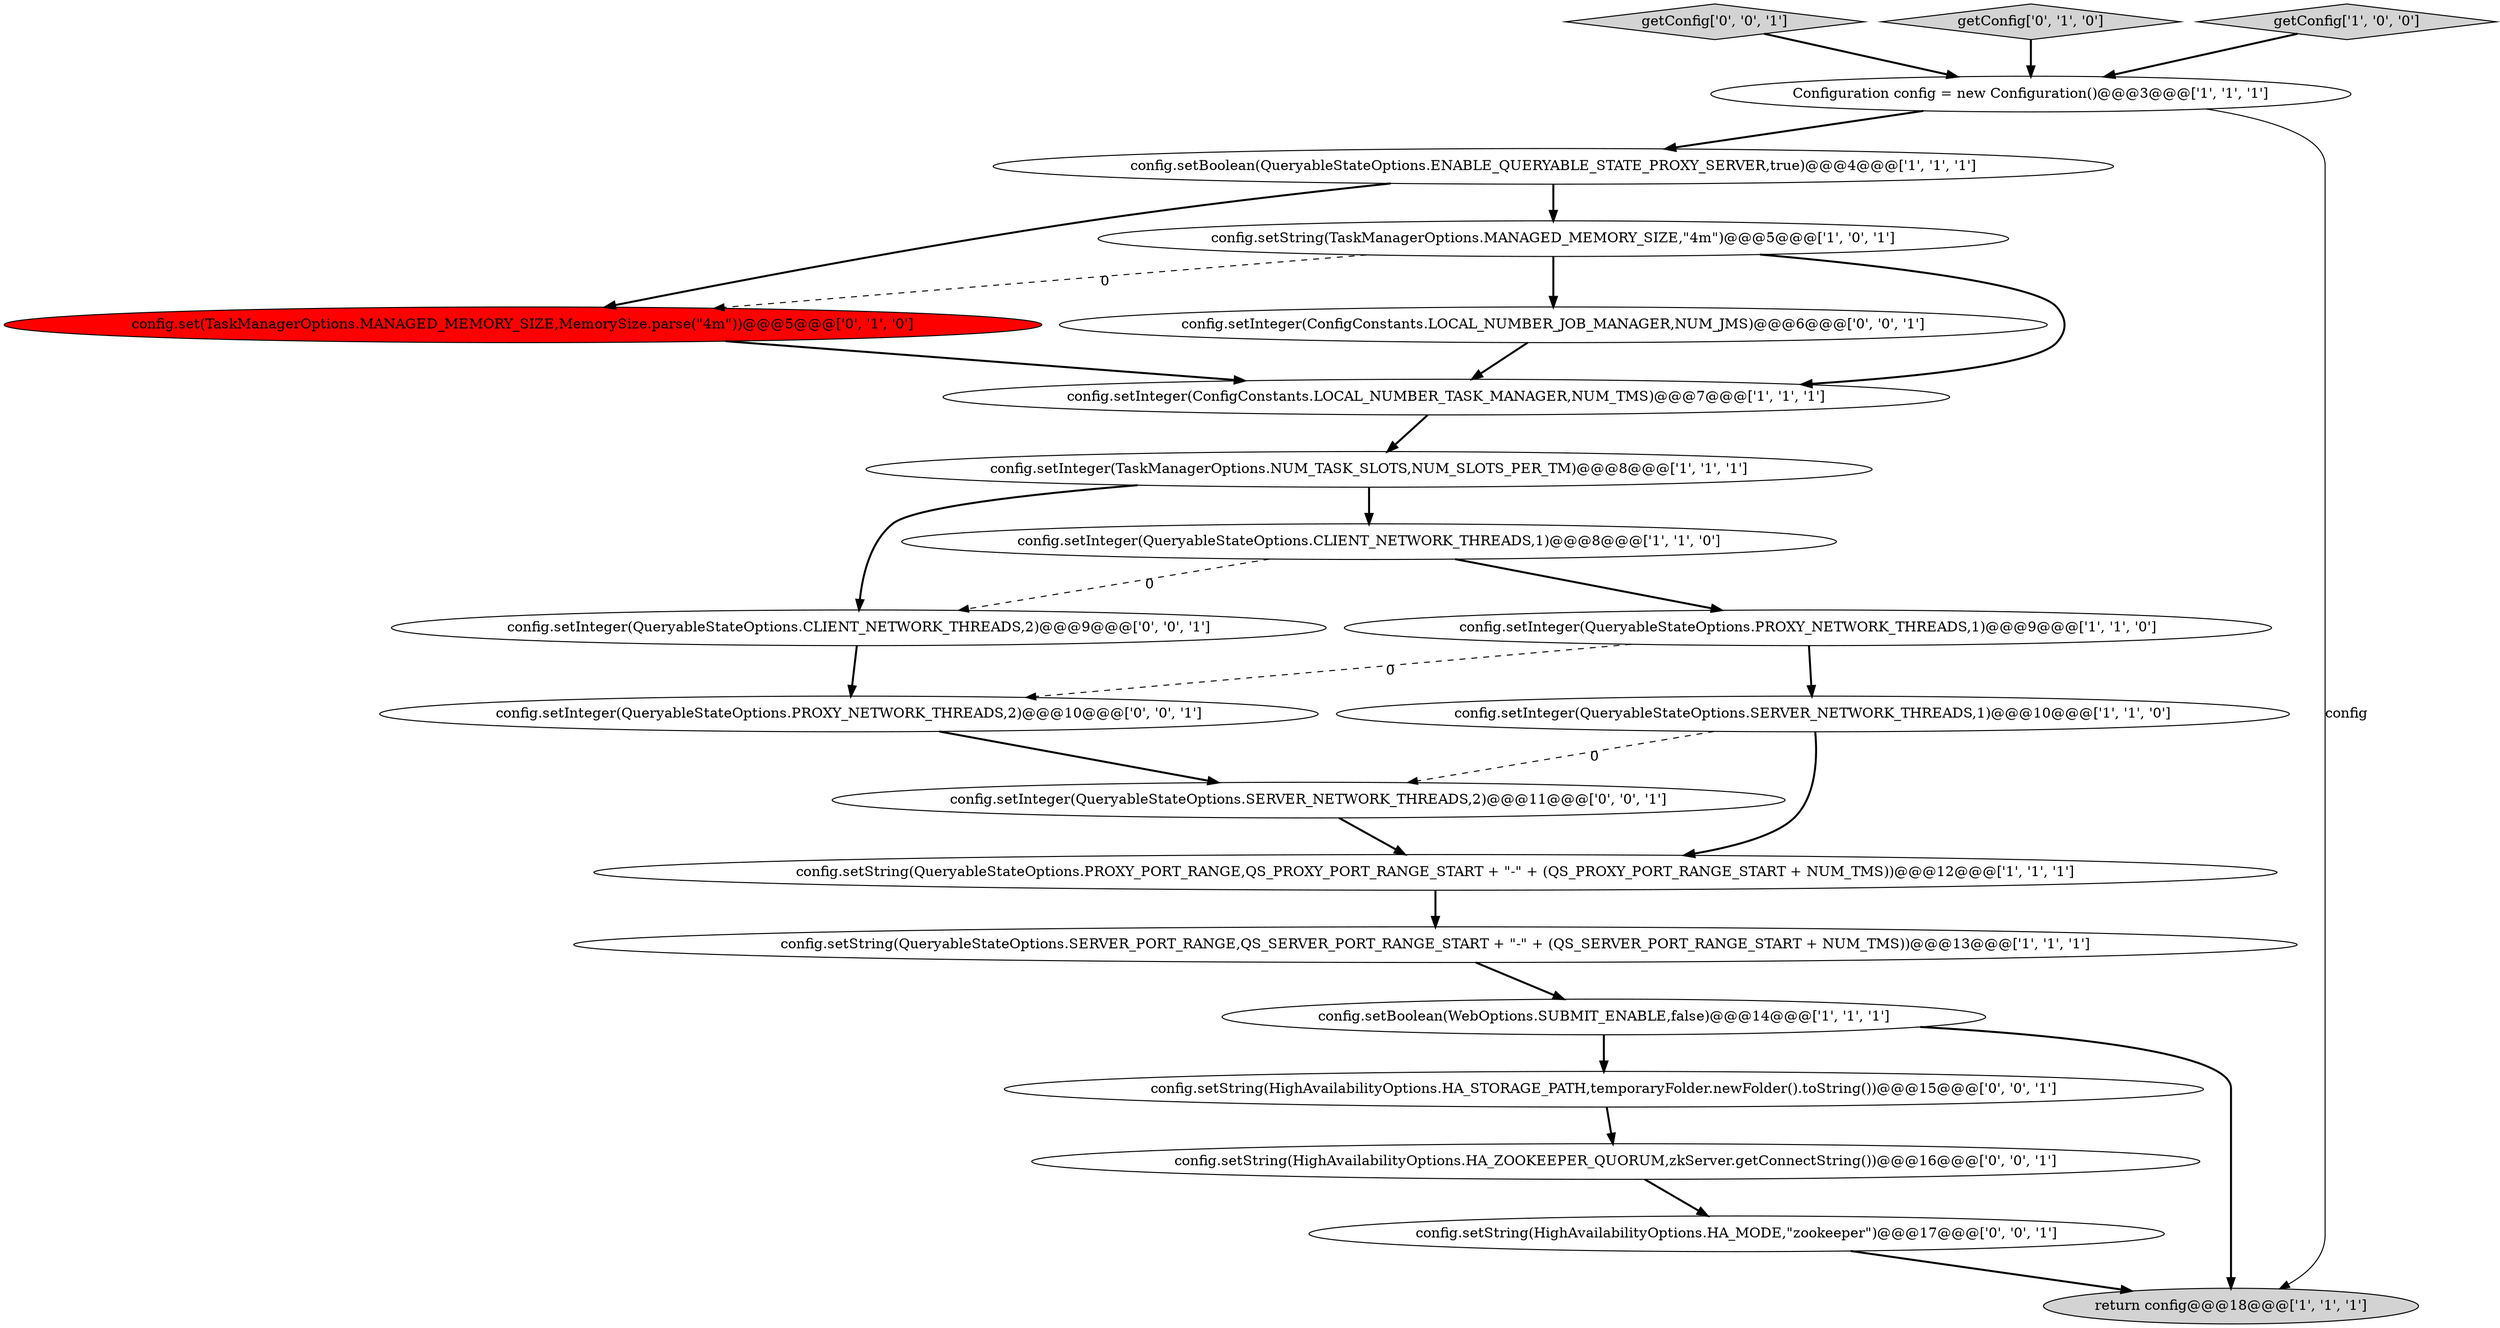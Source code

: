 digraph {
3 [style = filled, label = "config.setBoolean(QueryableStateOptions.ENABLE_QUERYABLE_STATE_PROXY_SERVER,true)@@@4@@@['1', '1', '1']", fillcolor = white, shape = ellipse image = "AAA0AAABBB1BBB"];
15 [style = filled, label = "config.setInteger(ConfigConstants.LOCAL_NUMBER_JOB_MANAGER,NUM_JMS)@@@6@@@['0', '0', '1']", fillcolor = white, shape = ellipse image = "AAA0AAABBB3BBB"];
22 [style = filled, label = "config.setInteger(QueryableStateOptions.CLIENT_NETWORK_THREADS,2)@@@9@@@['0', '0', '1']", fillcolor = white, shape = ellipse image = "AAA0AAABBB3BBB"];
16 [style = filled, label = "getConfig['0', '0', '1']", fillcolor = lightgray, shape = diamond image = "AAA0AAABBB3BBB"];
0 [style = filled, label = "config.setInteger(TaskManagerOptions.NUM_TASK_SLOTS,NUM_SLOTS_PER_TM)@@@8@@@['1', '1', '1']", fillcolor = white, shape = ellipse image = "AAA0AAABBB1BBB"];
18 [style = filled, label = "config.setString(HighAvailabilityOptions.HA_STORAGE_PATH,temporaryFolder.newFolder().toString())@@@15@@@['0', '0', '1']", fillcolor = white, shape = ellipse image = "AAA0AAABBB3BBB"];
12 [style = filled, label = "config.setInteger(ConfigConstants.LOCAL_NUMBER_TASK_MANAGER,NUM_TMS)@@@7@@@['1', '1', '1']", fillcolor = white, shape = ellipse image = "AAA0AAABBB1BBB"];
6 [style = filled, label = "config.setInteger(QueryableStateOptions.SERVER_NETWORK_THREADS,1)@@@10@@@['1', '1', '0']", fillcolor = white, shape = ellipse image = "AAA0AAABBB1BBB"];
11 [style = filled, label = "Configuration config = new Configuration()@@@3@@@['1', '1', '1']", fillcolor = white, shape = ellipse image = "AAA0AAABBB1BBB"];
19 [style = filled, label = "config.setInteger(QueryableStateOptions.SERVER_NETWORK_THREADS,2)@@@11@@@['0', '0', '1']", fillcolor = white, shape = ellipse image = "AAA0AAABBB3BBB"];
20 [style = filled, label = "config.setInteger(QueryableStateOptions.PROXY_NETWORK_THREADS,2)@@@10@@@['0', '0', '1']", fillcolor = white, shape = ellipse image = "AAA0AAABBB3BBB"];
17 [style = filled, label = "config.setString(HighAvailabilityOptions.HA_ZOOKEEPER_QUORUM,zkServer.getConnectString())@@@16@@@['0', '0', '1']", fillcolor = white, shape = ellipse image = "AAA0AAABBB3BBB"];
13 [style = filled, label = "config.set(TaskManagerOptions.MANAGED_MEMORY_SIZE,MemorySize.parse(\"4m\"))@@@5@@@['0', '1', '0']", fillcolor = red, shape = ellipse image = "AAA1AAABBB2BBB"];
14 [style = filled, label = "getConfig['0', '1', '0']", fillcolor = lightgray, shape = diamond image = "AAA0AAABBB2BBB"];
2 [style = filled, label = "config.setInteger(QueryableStateOptions.CLIENT_NETWORK_THREADS,1)@@@8@@@['1', '1', '0']", fillcolor = white, shape = ellipse image = "AAA0AAABBB1BBB"];
7 [style = filled, label = "config.setBoolean(WebOptions.SUBMIT_ENABLE,false)@@@14@@@['1', '1', '1']", fillcolor = white, shape = ellipse image = "AAA0AAABBB1BBB"];
21 [style = filled, label = "config.setString(HighAvailabilityOptions.HA_MODE,\"zookeeper\")@@@17@@@['0', '0', '1']", fillcolor = white, shape = ellipse image = "AAA0AAABBB3BBB"];
4 [style = filled, label = "return config@@@18@@@['1', '1', '1']", fillcolor = lightgray, shape = ellipse image = "AAA0AAABBB1BBB"];
8 [style = filled, label = "getConfig['1', '0', '0']", fillcolor = lightgray, shape = diamond image = "AAA0AAABBB1BBB"];
10 [style = filled, label = "config.setString(TaskManagerOptions.MANAGED_MEMORY_SIZE,\"4m\")@@@5@@@['1', '0', '1']", fillcolor = white, shape = ellipse image = "AAA0AAABBB1BBB"];
9 [style = filled, label = "config.setString(QueryableStateOptions.PROXY_PORT_RANGE,QS_PROXY_PORT_RANGE_START + \"-\" + (QS_PROXY_PORT_RANGE_START + NUM_TMS))@@@12@@@['1', '1', '1']", fillcolor = white, shape = ellipse image = "AAA0AAABBB1BBB"];
5 [style = filled, label = "config.setString(QueryableStateOptions.SERVER_PORT_RANGE,QS_SERVER_PORT_RANGE_START + \"-\" + (QS_SERVER_PORT_RANGE_START + NUM_TMS))@@@13@@@['1', '1', '1']", fillcolor = white, shape = ellipse image = "AAA0AAABBB1BBB"];
1 [style = filled, label = "config.setInteger(QueryableStateOptions.PROXY_NETWORK_THREADS,1)@@@9@@@['1', '1', '0']", fillcolor = white, shape = ellipse image = "AAA0AAABBB1BBB"];
16->11 [style = bold, label=""];
10->15 [style = bold, label=""];
2->1 [style = bold, label=""];
11->4 [style = solid, label="config"];
0->2 [style = bold, label=""];
18->17 [style = bold, label=""];
7->4 [style = bold, label=""];
10->13 [style = dashed, label="0"];
12->0 [style = bold, label=""];
1->20 [style = dashed, label="0"];
3->10 [style = bold, label=""];
1->6 [style = bold, label=""];
13->12 [style = bold, label=""];
22->20 [style = bold, label=""];
19->9 [style = bold, label=""];
11->3 [style = bold, label=""];
10->12 [style = bold, label=""];
0->22 [style = bold, label=""];
6->19 [style = dashed, label="0"];
9->5 [style = bold, label=""];
3->13 [style = bold, label=""];
7->18 [style = bold, label=""];
5->7 [style = bold, label=""];
15->12 [style = bold, label=""];
6->9 [style = bold, label=""];
20->19 [style = bold, label=""];
8->11 [style = bold, label=""];
14->11 [style = bold, label=""];
17->21 [style = bold, label=""];
2->22 [style = dashed, label="0"];
21->4 [style = bold, label=""];
}

